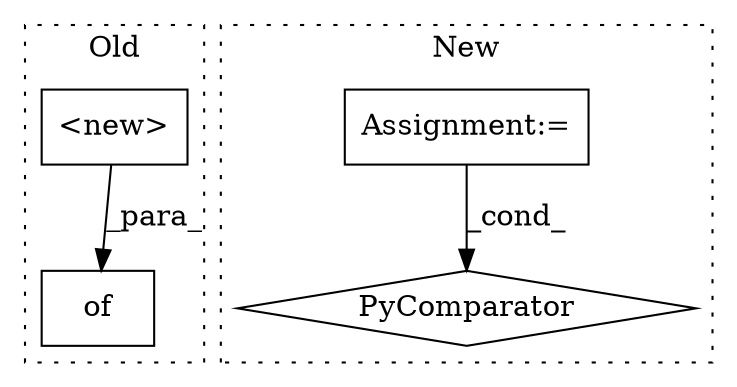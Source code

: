 digraph G {
subgraph cluster0 {
1 [label="<new>" a="14" s="2483" l="21" shape="box"];
4 [label="of" a="32" s="2462,2544" l="3,1" shape="box"];
label = "Old";
style="dotted";
}
subgraph cluster1 {
2 [label="PyComparator" a="113" s="3973" l="26" shape="diamond"];
3 [label="Assignment:=" a="7" s="3973" l="26" shape="box"];
label = "New";
style="dotted";
}
1 -> 4 [label="_para_"];
3 -> 2 [label="_cond_"];
}
